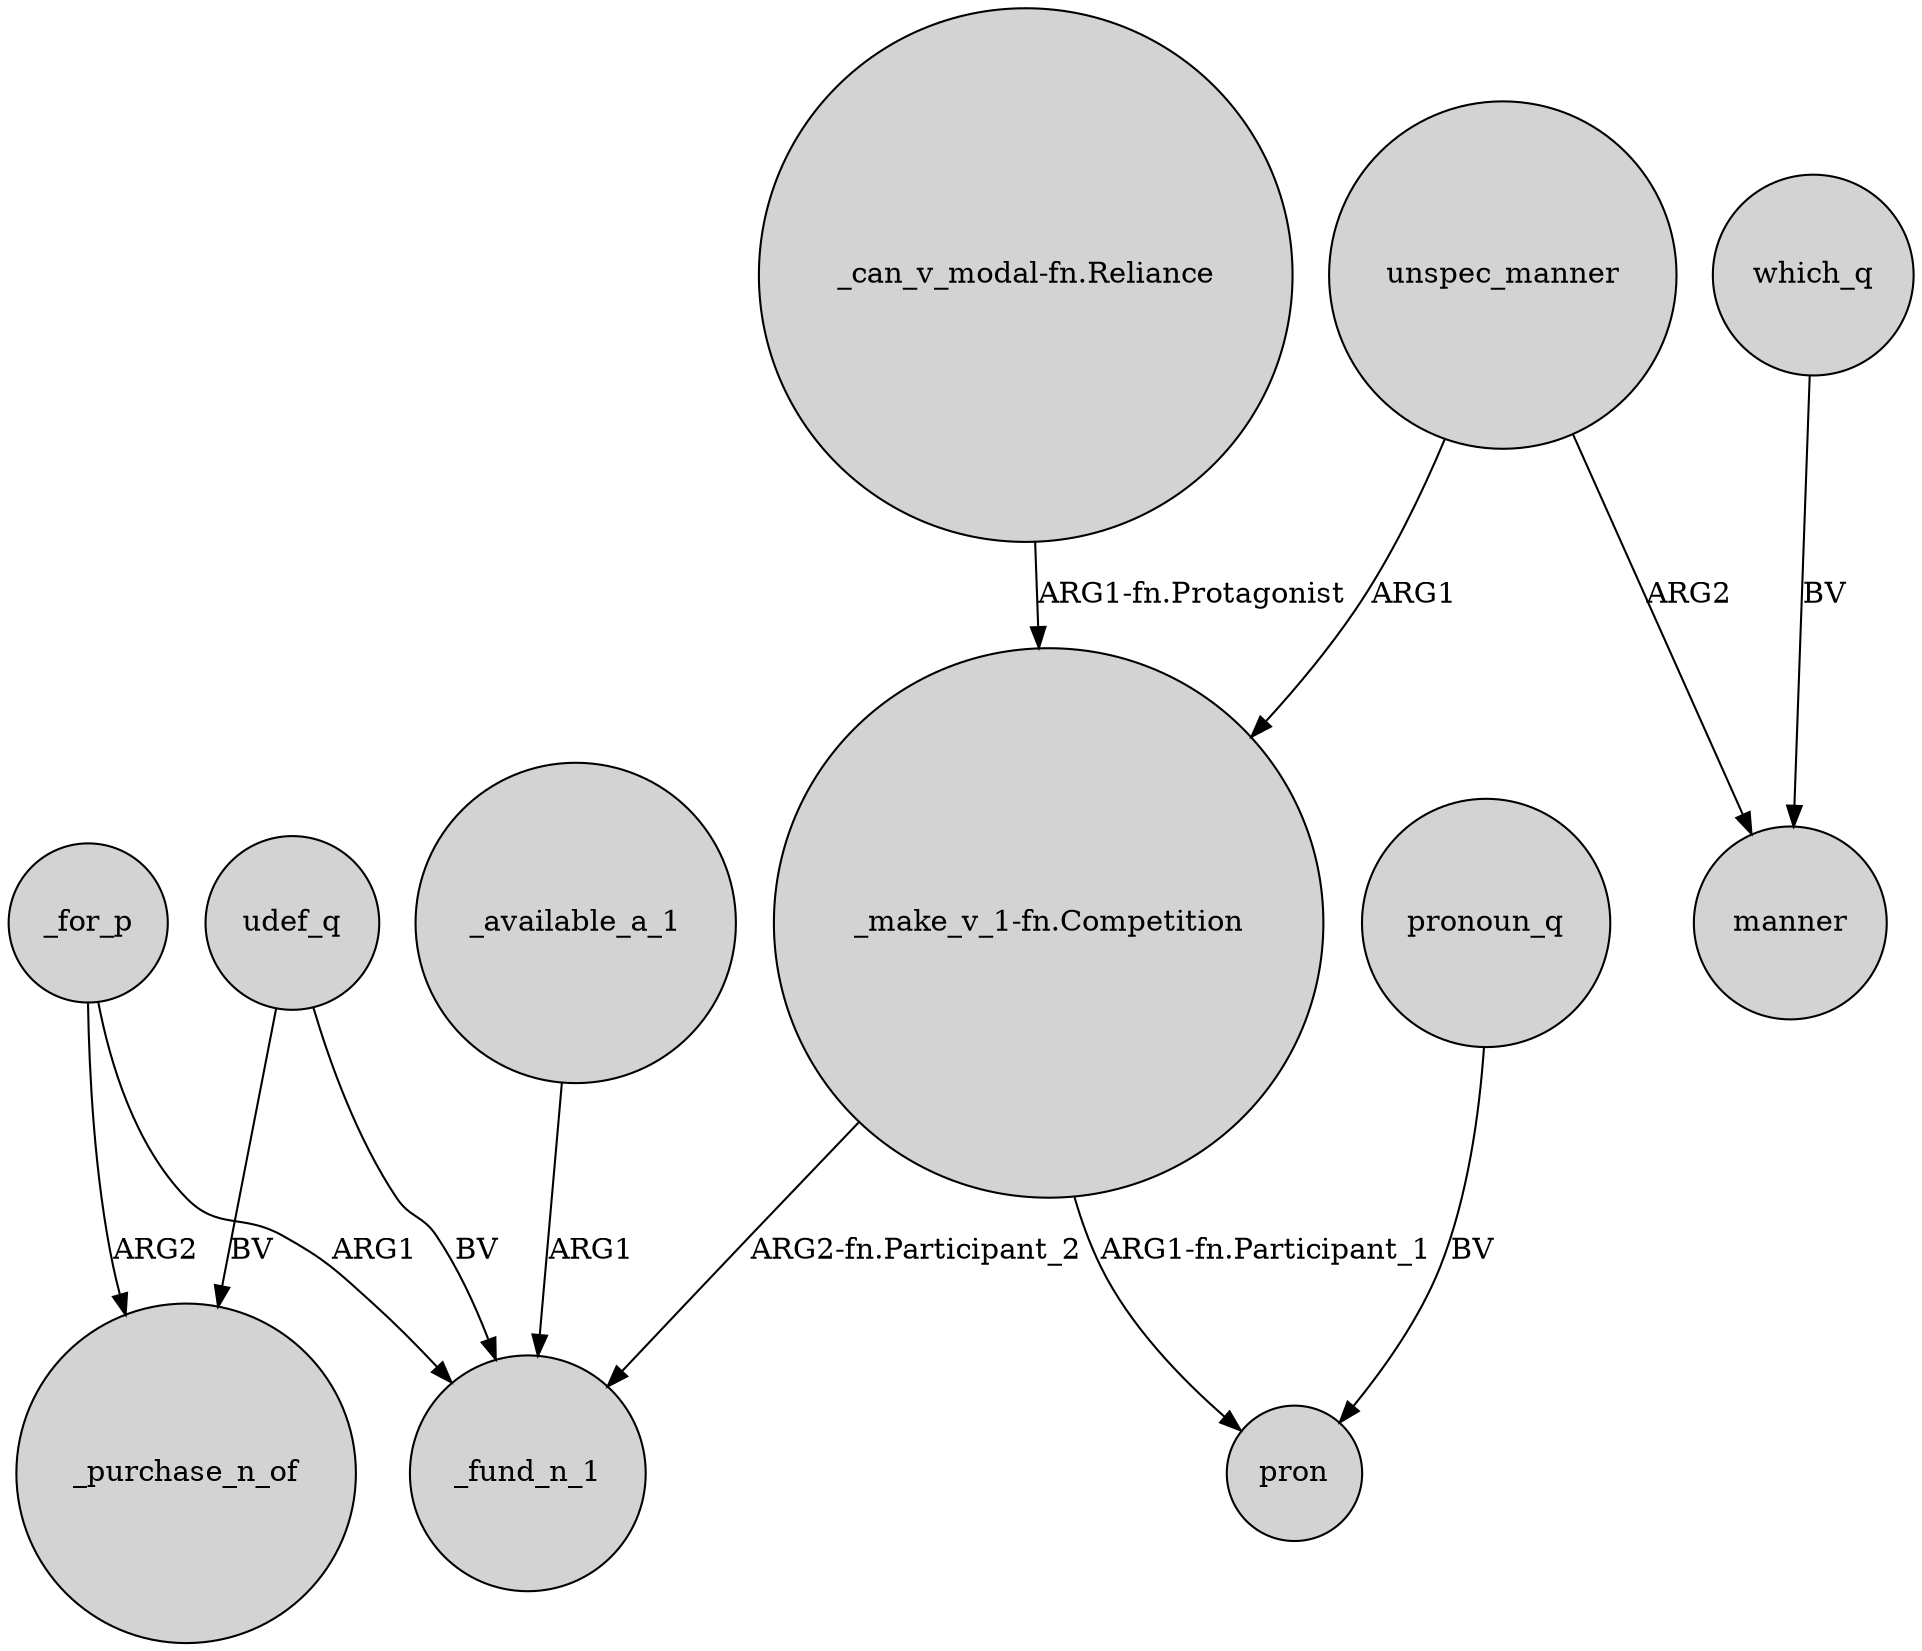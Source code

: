 digraph {
	node [shape=circle style=filled]
	"_can_v_modal-fn.Reliance" -> "_make_v_1-fn.Competition" [label="ARG1-fn.Protagonist"]
	udef_q -> _purchase_n_of [label=BV]
	"_make_v_1-fn.Competition" -> _fund_n_1 [label="ARG2-fn.Participant_2"]
	which_q -> manner [label=BV]
	"_make_v_1-fn.Competition" -> pron [label="ARG1-fn.Participant_1"]
	unspec_manner -> manner [label=ARG2]
	_available_a_1 -> _fund_n_1 [label=ARG1]
	unspec_manner -> "_make_v_1-fn.Competition" [label=ARG1]
	udef_q -> _fund_n_1 [label=BV]
	pronoun_q -> pron [label=BV]
	_for_p -> _purchase_n_of [label=ARG2]
	_for_p -> _fund_n_1 [label=ARG1]
}
